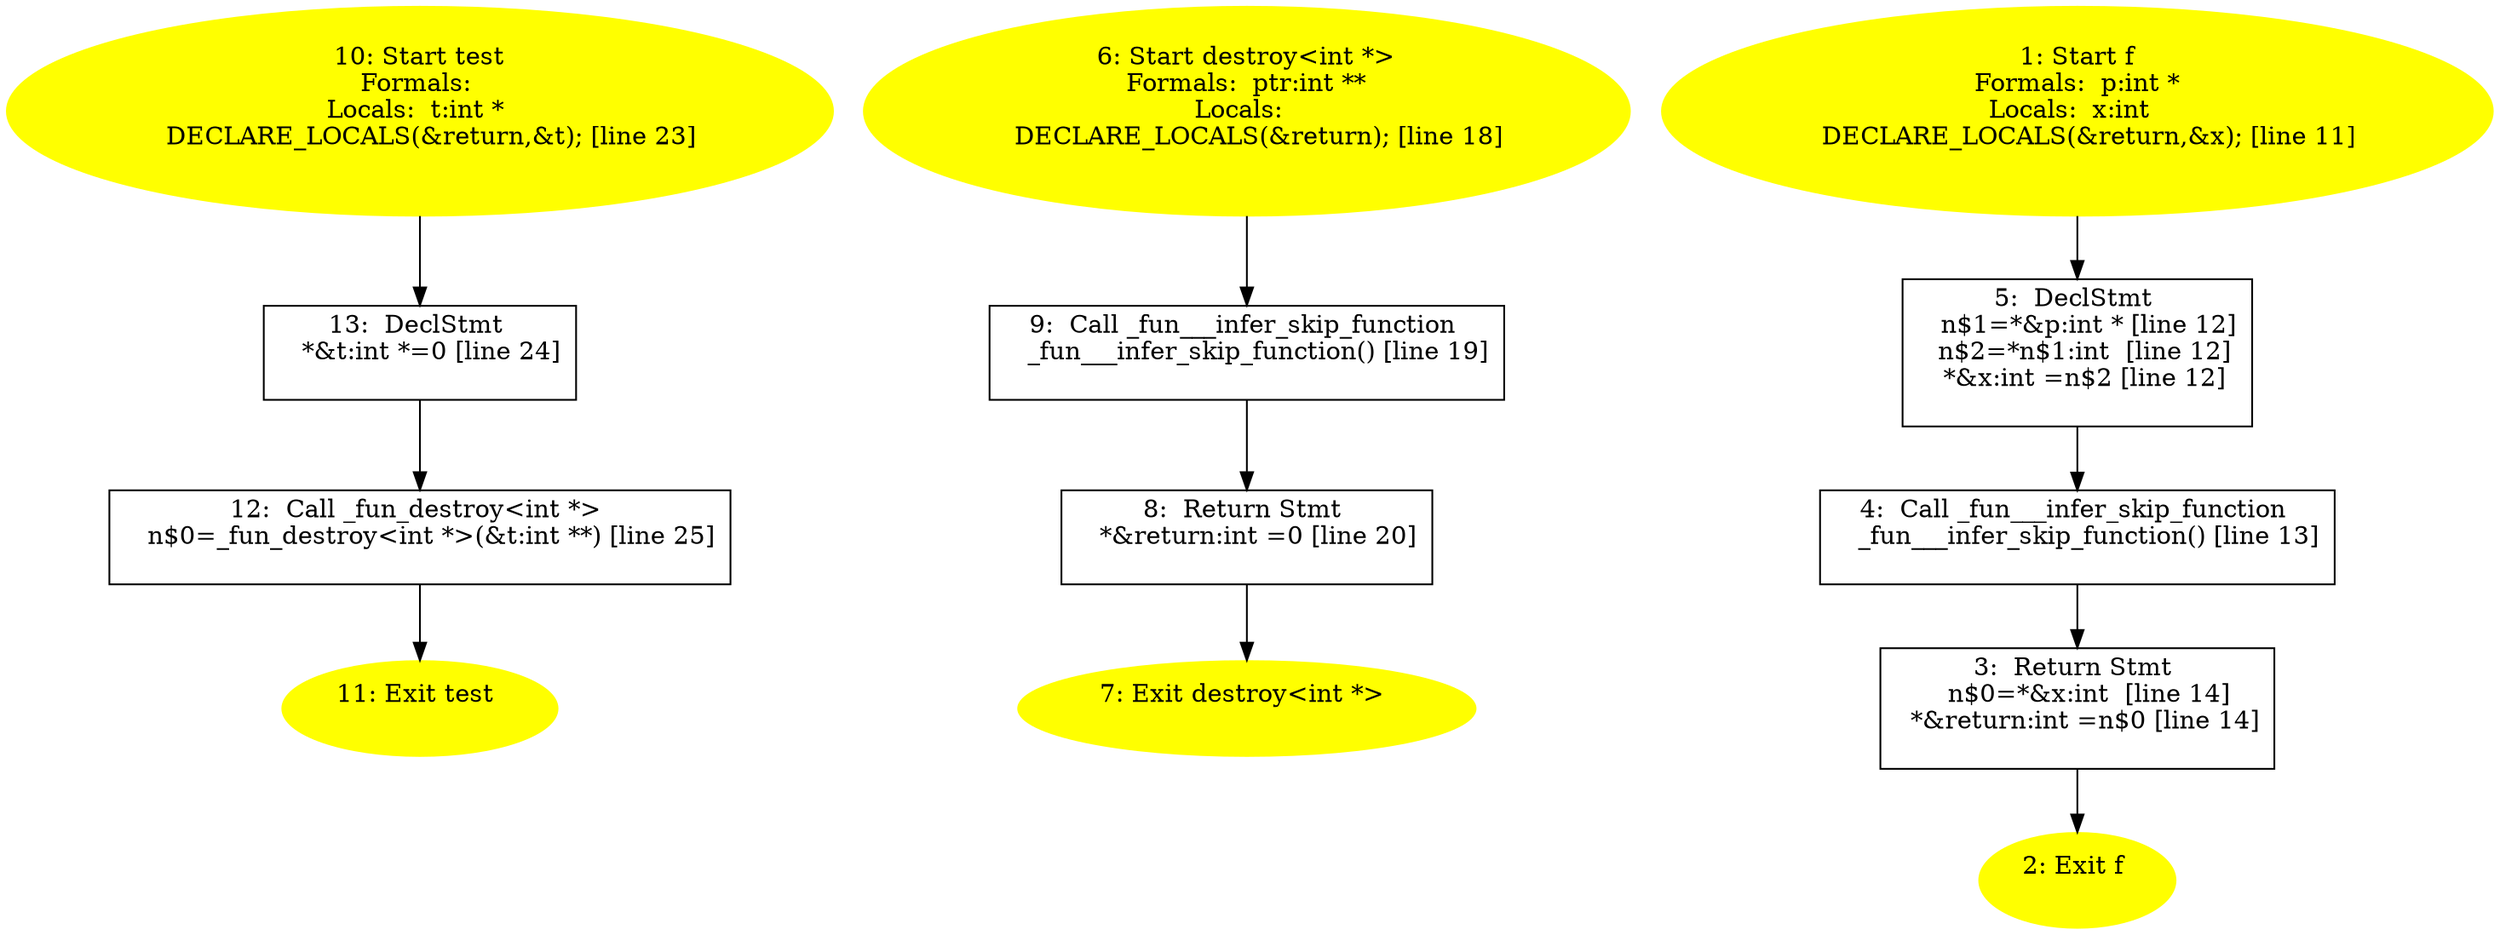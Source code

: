 /* @generated */
digraph iCFG {
13 [label="13:  DeclStmt \n   *&t:int *=0 [line 24]\n " shape="box"]
	

	 13 -> 12 ;
12 [label="12:  Call _fun_destroy<int *> \n   n$0=_fun_destroy<int *>(&t:int **) [line 25]\n " shape="box"]
	

	 12 -> 11 ;
11 [label="11: Exit test \n  " color=yellow style=filled]
	

10 [label="10: Start test\nFormals: \nLocals:  t:int * \n   DECLARE_LOCALS(&return,&t); [line 23]\n " color=yellow style=filled]
	

	 10 -> 13 ;
9 [label="9:  Call _fun___infer_skip_function \n   _fun___infer_skip_function() [line 19]\n " shape="box"]
	

	 9 -> 8 ;
8 [label="8:  Return Stmt \n   *&return:int =0 [line 20]\n " shape="box"]
	

	 8 -> 7 ;
7 [label="7: Exit destroy<int *> \n  " color=yellow style=filled]
	

6 [label="6: Start destroy<int *>\nFormals:  ptr:int **\nLocals:  \n   DECLARE_LOCALS(&return); [line 18]\n " color=yellow style=filled]
	

	 6 -> 9 ;
5 [label="5:  DeclStmt \n   n$1=*&p:int * [line 12]\n  n$2=*n$1:int  [line 12]\n  *&x:int =n$2 [line 12]\n " shape="box"]
	

	 5 -> 4 ;
4 [label="4:  Call _fun___infer_skip_function \n   _fun___infer_skip_function() [line 13]\n " shape="box"]
	

	 4 -> 3 ;
3 [label="3:  Return Stmt \n   n$0=*&x:int  [line 14]\n  *&return:int =n$0 [line 14]\n " shape="box"]
	

	 3 -> 2 ;
2 [label="2: Exit f \n  " color=yellow style=filled]
	

1 [label="1: Start f\nFormals:  p:int *\nLocals:  x:int  \n   DECLARE_LOCALS(&return,&x); [line 11]\n " color=yellow style=filled]
	

	 1 -> 5 ;
}
